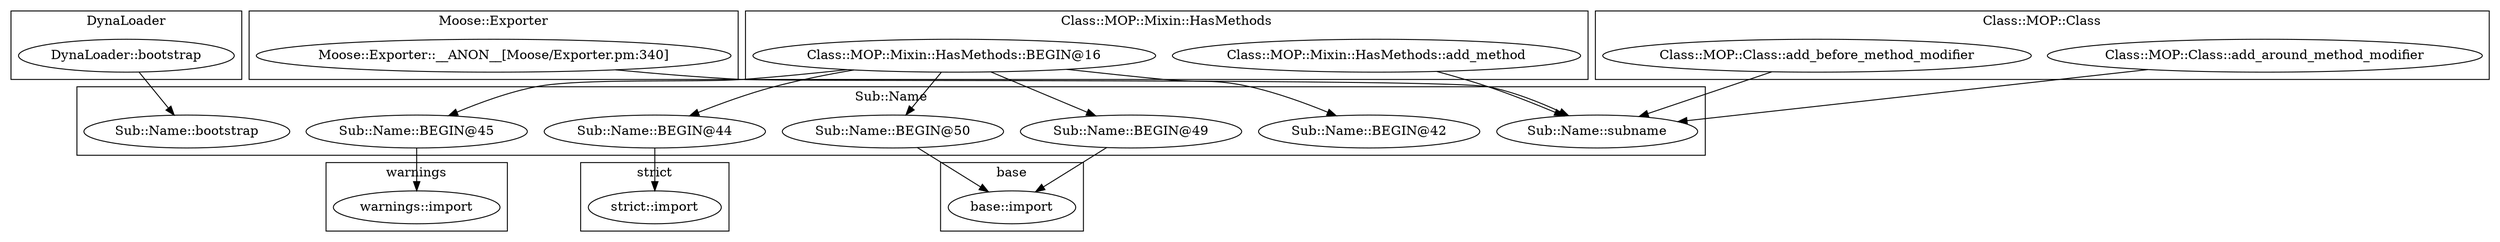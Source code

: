 digraph {
graph [overlap=false]
subgraph cluster_DynaLoader {
	label="DynaLoader";
	"DynaLoader::bootstrap";
}
subgraph cluster_warnings {
	label="warnings";
	"warnings::import";
}
subgraph cluster_Moose_Exporter {
	label="Moose::Exporter";
	"Moose::Exporter::__ANON__[Moose/Exporter.pm:340]";
}
subgraph cluster_Class_MOP_Mixin_HasMethods {
	label="Class::MOP::Mixin::HasMethods";
	"Class::MOP::Mixin::HasMethods::add_method";
	"Class::MOP::Mixin::HasMethods::BEGIN@16";
}
subgraph cluster_Sub_Name {
	label="Sub::Name";
	"Sub::Name::BEGIN@45";
	"Sub::Name::subname";
	"Sub::Name::BEGIN@44";
	"Sub::Name::BEGIN@42";
	"Sub::Name::bootstrap";
	"Sub::Name::BEGIN@49";
	"Sub::Name::BEGIN@50";
}
subgraph cluster_base {
	label="base";
	"base::import";
}
subgraph cluster_strict {
	label="strict";
	"strict::import";
}
subgraph cluster_Class_MOP_Class {
	label="Class::MOP::Class";
	"Class::MOP::Class::add_around_method_modifier";
	"Class::MOP::Class::add_before_method_modifier";
}
"Class::MOP::Mixin::HasMethods::BEGIN@16" -> "Sub::Name::BEGIN@44";
"Class::MOP::Mixin::HasMethods::BEGIN@16" -> "Sub::Name::BEGIN@50";
"Sub::Name::BEGIN@49" -> "base::import";
"Sub::Name::BEGIN@50" -> "base::import";
"Sub::Name::BEGIN@45" -> "warnings::import";
"Class::MOP::Mixin::HasMethods::BEGIN@16" -> "Sub::Name::BEGIN@45";
"Sub::Name::BEGIN@44" -> "strict::import";
"Class::MOP::Mixin::HasMethods::add_method" -> "Sub::Name::subname";
"Class::MOP::Class::add_around_method_modifier" -> "Sub::Name::subname";
"Class::MOP::Class::add_before_method_modifier" -> "Sub::Name::subname";
"Moose::Exporter::__ANON__[Moose/Exporter.pm:340]" -> "Sub::Name::subname";
"Class::MOP::Mixin::HasMethods::BEGIN@16" -> "Sub::Name::BEGIN@49";
"Class::MOP::Mixin::HasMethods::BEGIN@16" -> "Sub::Name::BEGIN@42";
"DynaLoader::bootstrap" -> "Sub::Name::bootstrap";
}
